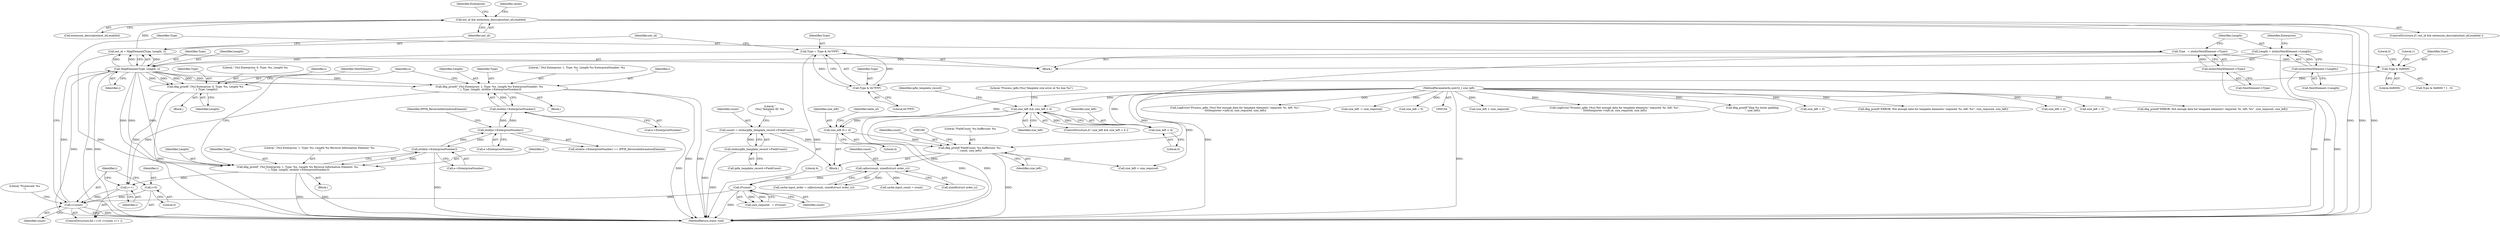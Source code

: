 digraph "0_nfdump_3b006ededaf351f1723aea6c727c9edd1b1fff9b@array" {
"1000354" [label="(Call,ext_id && extension_descriptor[ext_id].enabled)"];
"1000347" [label="(Call,ext_id = MapElement(Type, Length, i))"];
"1000349" [label="(Call,MapElement(Type, Length, i))"];
"1000342" [label="(Call,Type = Type & 0x7FFF)"];
"1000344" [label="(Call,Type & 0x7FFF)"];
"1000337" [label="(Call,Type & 0x8000)"];
"1000322" [label="(Call,Type   = ntohs(NextElement->Type))"];
"1000324" [label="(Call,ntohs(NextElement->Type))"];
"1000328" [label="(Call,Length = ntohs(NextElement->Length))"];
"1000330" [label="(Call,ntohs(NextElement->Length))"];
"1000312" [label="(Call,i<count)"];
"1000309" [label="(Call,i=0)"];
"1000315" [label="(Call,i++)"];
"1000448" [label="(Call,dbg_printf(\" [%i] Enterprise: 0, Type: %u, Length %u\n\", i, Type, Length))"];
"1000430" [label="(Call,dbg_printf(\" [%i] Enterprise: 1, Type: %u, Length %u EnterpriseNumber: %u\n\", i, Type, Length, ntohl(e->EnterpriseNumber)))"];
"1000435" [label="(Call,ntohl(e->EnterpriseNumber))"];
"1000413" [label="(Call,ntohl(e->EnterpriseNumber))"];
"1000424" [label="(Call,ntohl(e->EnterpriseNumber))"];
"1000419" [label="(Call,dbg_printf(\" [%i] Enterprise: 1, Type: %u, Length %u Reverse Information Element: %u\n\", i, Type, Length, ntohl(e->EnterpriseNumber)))"];
"1000279" [label="(Call,4*count)"];
"1000252" [label="(Call,calloc(count, sizeof(struct order_s)))"];
"1000174" [label="(Call,dbg_printf(\"FieldCount: %u buffersize: %u\n\", count, size_left))"];
"1000160" [label="(Call,count\t = ntohs(ipfix_template_record->FieldCount))"];
"1000162" [label="(Call,ntohs(ipfix_template_record->FieldCount))"];
"1000151" [label="(Call,size_left \t\t-= 4)"];
"1000125" [label="(Call,size_left && size_left < 4)"];
"1000127" [label="(Call,size_left < 4)"];
"1000107" [label="(MethodParameterIn,uint32_t size_left)"];
"1000412" [label="(Call,ntohl(e->EnterpriseNumber) == IPFIX_ReverseInformationElement)"];
"1000393" [label="(Call,size_left < size_required)"];
"1000397" [label="(Call,LogError(\"Process_ipfix: [%u] Not enough data for template elements! required: %i, left: %u\", \n\t\t\t\t\t\t\texporter->info.id, size_required, size_left))"];
"1000424" [label="(Call,ntohl(e->EnterpriseNumber))"];
"1000632" [label="(Call,dbg_printf(\"Skip %u bytes padding\n\", size_left))"];
"1000147" [label="(Identifier,ipfix_template_record)"];
"1000142" [label="(Call,size_left = 0)"];
"1000174" [label="(Call,dbg_printf(\"FieldCount: %u buffersize: %u\n\", count, size_left))"];
"1000340" [label="(Literal,1)"];
"1000151" [label="(Call,size_left \t\t-= 4)"];
"1000348" [label="(Identifier,ext_id)"];
"1000296" [label="(Call,dbg_printf(\"ERROR: Not enough data for template elements! required: %i, left: %u\", size_required, size_left))"];
"1000413" [label="(Call,ntohl(e->EnterpriseNumber))"];
"1000124" [label="(ControlStructure,if ( size_left && size_left < 4 ))"];
"1000313" [label="(Identifier,i)"];
"1000316" [label="(Identifier,i)"];
"1000163" [label="(Call,ipfix_template_record->FieldCount)"];
"1000356" [label="(Call,extension_descriptor[ext_id].enabled)"];
"1000350" [label="(Identifier,Type)"];
"1000162" [label="(Call,ntohs(ipfix_template_record->FieldCount))"];
"1000628" [label="(Call,size_left < 4)"];
"1000252" [label="(Call,calloc(count, sizeof(struct order_s)))"];
"1000125" [label="(Call,size_left && size_left < 4)"];
"1000344" [label="(Call,Type & 0x7FFF)"];
"1000330" [label="(Call,ntohs(NextElement->Length))"];
"1000129" [label="(Literal,4)"];
"1000116" [label="(Block,)"];
"1000435" [label="(Call,ntohl(e->EnterpriseNumber))"];
"1000447" [label="(Block,)"];
"1000338" [label="(Identifier,Type)"];
"1000325" [label="(Call,NextElement->Type)"];
"1000635" [label="(Call,size_left = 0)"];
"1000322" [label="(Call,Type   = ntohs(NextElement->Type))"];
"1000323" [label="(Identifier,Type)"];
"1000433" [label="(Identifier,Type)"];
"1000355" [label="(Identifier,ext_id)"];
"1000153" [label="(Literal,4)"];
"1000431" [label="(Literal,\" [%i] Enterprise: 1, Type: %u, Length %u EnterpriseNumber: %u\n\")"];
"1000422" [label="(Identifier,Type)"];
"1000331" [label="(Call,NextElement->Length)"];
"1000406" [label="(Call,dbg_printf(\"ERROR: Not enough data for template elements! required: %i, left: %u\", size_required, size_left))"];
"1000414" [label="(Call,e->EnterpriseNumber)"];
"1000160" [label="(Call,count\t = ntohs(ipfix_template_record->FieldCount))"];
"1000280" [label="(Literal,4)"];
"1000253" [label="(Identifier,count)"];
"1000429" [label="(Block,)"];
"1000310" [label="(Identifier,i)"];
"1000161" [label="(Identifier,count)"];
"1000317" [label="(Block,)"];
"1000432" [label="(Identifier,i)"];
"1000177" [label="(Identifier,size_left)"];
"1000341" [label="(Literal,0)"];
"1000353" [label="(ControlStructure,if ( ext_id && extension_descriptor[ext_id].enabled ))"];
"1000167" [label="(Literal,\"\n[%u] Template ID: %u\n\")"];
"1000647" [label="(MethodReturn,static void)"];
"1000451" [label="(Identifier,Type)"];
"1000127" [label="(Call,size_left < 4)"];
"1000283" [label="(Call,size_left < size_required)"];
"1000152" [label="(Identifier,size_left)"];
"1000352" [label="(Identifier,i)"];
"1000328" [label="(Call,Length = ntohs(NextElement->Length))"];
"1000132" [label="(Literal,\"Process_ipfix [%u] Template size error at %s line %u\")"];
"1000436" [label="(Call,e->EnterpriseNumber)"];
"1000351" [label="(Identifier,Length)"];
"1000175" [label="(Literal,\"FieldCount: %u buffersize: %u\n\")"];
"1000335" [label="(Identifier,Enterprise)"];
"1000456" [label="(Literal,\"Processed: %u\n\")"];
"1000448" [label="(Call,dbg_printf(\" [%i] Enterprise: 0, Type: %u, Length %u\n\", i, Type, Length))"];
"1000449" [label="(Literal,\" [%i] Enterprise: 0, Type: %u, Length %u\n\")"];
"1000107" [label="(MethodParameterIn,uint32_t size_left)"];
"1000287" [label="(Call,LogError(\"Process_ipfix: [%u] Not enough data for template elements! required: %i, left: %u\", \n\t\t\t\t\texporter->info.id, size_required, size_left))"];
"1000345" [label="(Identifier,Type)"];
"1000452" [label="(Identifier,Length)"];
"1000381" [label="(Identifier,Enterprise)"];
"1000343" [label="(Identifier,Type)"];
"1000126" [label="(Identifier,size_left)"];
"1000324" [label="(Call,ntohs(NextElement->Type))"];
"1000420" [label="(Literal,\" [%i] Enterprise: 1, Type: %u, Length %u Reverse Information Element: %u\n\")"];
"1000339" [label="(Literal,0x8000)"];
"1000418" [label="(Block,)"];
"1000430" [label="(Call,dbg_printf(\" [%i] Enterprise: 1, Type: %u, Length %u EnterpriseNumber: %u\n\", i, Type, Length, ntohl(e->EnterpriseNumber)))"];
"1000354" [label="(Call,ext_id && extension_descriptor[ext_id].enabled)"];
"1000155" [label="(Identifier,table_id)"];
"1000425" [label="(Call,e->EnterpriseNumber)"];
"1000128" [label="(Identifier,size_left)"];
"1000617" [label="(Call,size_left -= size_required)"];
"1000342" [label="(Call,Type = Type & 0x7FFF)"];
"1000311" [label="(Literal,0)"];
"1000312" [label="(Call,i<count)"];
"1000315" [label="(Call,i++)"];
"1000366" [label="(Identifier,cache)"];
"1000279" [label="(Call,4*count)"];
"1000450" [label="(Identifier,i)"];
"1000419" [label="(Call,dbg_printf(\" [%i] Enterprise: 1, Type: %u, Length %u Reverse Information Element: %u\n\", i, Type, Length, ntohl(e->EnterpriseNumber)))"];
"1000434" [label="(Identifier,Length)"];
"1000268" [label="(Call,size_left = 0)"];
"1000346" [label="(Literal,0x7FFF)"];
"1000440" [label="(Identifier,e)"];
"1000176" [label="(Identifier,count)"];
"1000347" [label="(Call,ext_id = MapElement(Type, Length, i))"];
"1000272" [label="(Call,cache.input_count = count)"];
"1000421" [label="(Identifier,i)"];
"1000417" [label="(Identifier,IPFIX_ReverseInformationElement)"];
"1000329" [label="(Identifier,Length)"];
"1000254" [label="(Call,sizeof(struct order_s))"];
"1000336" [label="(Call,Type & 0x8000 ? 1 : 0)"];
"1000454" [label="(Identifier,NextElement)"];
"1000277" [label="(Call,size_required   = 4*count)"];
"1000281" [label="(Identifier,count)"];
"1000309" [label="(Call,i=0)"];
"1000423" [label="(Identifier,Length)"];
"1000349" [label="(Call,MapElement(Type, Length, i))"];
"1000314" [label="(Identifier,count)"];
"1000337" [label="(Call,Type & 0x8000)"];
"1000248" [label="(Call,cache.input_order = calloc(count, sizeof(struct order_s)))"];
"1000308" [label="(ControlStructure,for ( i=0; i<count; i++ ))"];
"1000354" -> "1000353"  [label="AST: "];
"1000354" -> "1000355"  [label="CFG: "];
"1000354" -> "1000356"  [label="CFG: "];
"1000355" -> "1000354"  [label="AST: "];
"1000356" -> "1000354"  [label="AST: "];
"1000366" -> "1000354"  [label="CFG: "];
"1000381" -> "1000354"  [label="CFG: "];
"1000354" -> "1000647"  [label="DDG: "];
"1000354" -> "1000647"  [label="DDG: "];
"1000354" -> "1000647"  [label="DDG: "];
"1000347" -> "1000354"  [label="DDG: "];
"1000347" -> "1000317"  [label="AST: "];
"1000347" -> "1000349"  [label="CFG: "];
"1000348" -> "1000347"  [label="AST: "];
"1000349" -> "1000347"  [label="AST: "];
"1000355" -> "1000347"  [label="CFG: "];
"1000347" -> "1000647"  [label="DDG: "];
"1000349" -> "1000347"  [label="DDG: "];
"1000349" -> "1000347"  [label="DDG: "];
"1000349" -> "1000347"  [label="DDG: "];
"1000349" -> "1000352"  [label="CFG: "];
"1000350" -> "1000349"  [label="AST: "];
"1000351" -> "1000349"  [label="AST: "];
"1000352" -> "1000349"  [label="AST: "];
"1000349" -> "1000647"  [label="DDG: "];
"1000349" -> "1000647"  [label="DDG: "];
"1000349" -> "1000647"  [label="DDG: "];
"1000342" -> "1000349"  [label="DDG: "];
"1000328" -> "1000349"  [label="DDG: "];
"1000312" -> "1000349"  [label="DDG: "];
"1000349" -> "1000419"  [label="DDG: "];
"1000349" -> "1000419"  [label="DDG: "];
"1000349" -> "1000419"  [label="DDG: "];
"1000349" -> "1000430"  [label="DDG: "];
"1000349" -> "1000430"  [label="DDG: "];
"1000349" -> "1000430"  [label="DDG: "];
"1000349" -> "1000448"  [label="DDG: "];
"1000349" -> "1000448"  [label="DDG: "];
"1000349" -> "1000448"  [label="DDG: "];
"1000342" -> "1000317"  [label="AST: "];
"1000342" -> "1000344"  [label="CFG: "];
"1000343" -> "1000342"  [label="AST: "];
"1000344" -> "1000342"  [label="AST: "];
"1000348" -> "1000342"  [label="CFG: "];
"1000342" -> "1000647"  [label="DDG: "];
"1000344" -> "1000342"  [label="DDG: "];
"1000344" -> "1000342"  [label="DDG: "];
"1000344" -> "1000346"  [label="CFG: "];
"1000345" -> "1000344"  [label="AST: "];
"1000346" -> "1000344"  [label="AST: "];
"1000337" -> "1000344"  [label="DDG: "];
"1000337" -> "1000336"  [label="AST: "];
"1000337" -> "1000339"  [label="CFG: "];
"1000338" -> "1000337"  [label="AST: "];
"1000339" -> "1000337"  [label="AST: "];
"1000340" -> "1000337"  [label="CFG: "];
"1000341" -> "1000337"  [label="CFG: "];
"1000322" -> "1000337"  [label="DDG: "];
"1000322" -> "1000317"  [label="AST: "];
"1000322" -> "1000324"  [label="CFG: "];
"1000323" -> "1000322"  [label="AST: "];
"1000324" -> "1000322"  [label="AST: "];
"1000329" -> "1000322"  [label="CFG: "];
"1000322" -> "1000647"  [label="DDG: "];
"1000324" -> "1000322"  [label="DDG: "];
"1000324" -> "1000325"  [label="CFG: "];
"1000325" -> "1000324"  [label="AST: "];
"1000324" -> "1000647"  [label="DDG: "];
"1000328" -> "1000317"  [label="AST: "];
"1000328" -> "1000330"  [label="CFG: "];
"1000329" -> "1000328"  [label="AST: "];
"1000330" -> "1000328"  [label="AST: "];
"1000335" -> "1000328"  [label="CFG: "];
"1000328" -> "1000647"  [label="DDG: "];
"1000330" -> "1000328"  [label="DDG: "];
"1000330" -> "1000331"  [label="CFG: "];
"1000331" -> "1000330"  [label="AST: "];
"1000330" -> "1000647"  [label="DDG: "];
"1000312" -> "1000308"  [label="AST: "];
"1000312" -> "1000314"  [label="CFG: "];
"1000313" -> "1000312"  [label="AST: "];
"1000314" -> "1000312"  [label="AST: "];
"1000323" -> "1000312"  [label="CFG: "];
"1000456" -> "1000312"  [label="CFG: "];
"1000312" -> "1000647"  [label="DDG: "];
"1000312" -> "1000647"  [label="DDG: "];
"1000309" -> "1000312"  [label="DDG: "];
"1000315" -> "1000312"  [label="DDG: "];
"1000279" -> "1000312"  [label="DDG: "];
"1000309" -> "1000308"  [label="AST: "];
"1000309" -> "1000311"  [label="CFG: "];
"1000310" -> "1000309"  [label="AST: "];
"1000311" -> "1000309"  [label="AST: "];
"1000313" -> "1000309"  [label="CFG: "];
"1000315" -> "1000308"  [label="AST: "];
"1000315" -> "1000316"  [label="CFG: "];
"1000316" -> "1000315"  [label="AST: "];
"1000313" -> "1000315"  [label="CFG: "];
"1000448" -> "1000315"  [label="DDG: "];
"1000430" -> "1000315"  [label="DDG: "];
"1000419" -> "1000315"  [label="DDG: "];
"1000448" -> "1000447"  [label="AST: "];
"1000448" -> "1000452"  [label="CFG: "];
"1000449" -> "1000448"  [label="AST: "];
"1000450" -> "1000448"  [label="AST: "];
"1000451" -> "1000448"  [label="AST: "];
"1000452" -> "1000448"  [label="AST: "];
"1000454" -> "1000448"  [label="CFG: "];
"1000448" -> "1000647"  [label="DDG: "];
"1000430" -> "1000429"  [label="AST: "];
"1000430" -> "1000435"  [label="CFG: "];
"1000431" -> "1000430"  [label="AST: "];
"1000432" -> "1000430"  [label="AST: "];
"1000433" -> "1000430"  [label="AST: "];
"1000434" -> "1000430"  [label="AST: "];
"1000435" -> "1000430"  [label="AST: "];
"1000440" -> "1000430"  [label="CFG: "];
"1000430" -> "1000647"  [label="DDG: "];
"1000430" -> "1000647"  [label="DDG: "];
"1000435" -> "1000430"  [label="DDG: "];
"1000435" -> "1000436"  [label="CFG: "];
"1000436" -> "1000435"  [label="AST: "];
"1000435" -> "1000647"  [label="DDG: "];
"1000435" -> "1000413"  [label="DDG: "];
"1000413" -> "1000435"  [label="DDG: "];
"1000413" -> "1000412"  [label="AST: "];
"1000413" -> "1000414"  [label="CFG: "];
"1000414" -> "1000413"  [label="AST: "];
"1000417" -> "1000413"  [label="CFG: "];
"1000413" -> "1000412"  [label="DDG: "];
"1000424" -> "1000413"  [label="DDG: "];
"1000413" -> "1000424"  [label="DDG: "];
"1000424" -> "1000419"  [label="AST: "];
"1000424" -> "1000425"  [label="CFG: "];
"1000425" -> "1000424"  [label="AST: "];
"1000419" -> "1000424"  [label="CFG: "];
"1000424" -> "1000647"  [label="DDG: "];
"1000424" -> "1000419"  [label="DDG: "];
"1000419" -> "1000418"  [label="AST: "];
"1000420" -> "1000419"  [label="AST: "];
"1000421" -> "1000419"  [label="AST: "];
"1000422" -> "1000419"  [label="AST: "];
"1000423" -> "1000419"  [label="AST: "];
"1000440" -> "1000419"  [label="CFG: "];
"1000419" -> "1000647"  [label="DDG: "];
"1000419" -> "1000647"  [label="DDG: "];
"1000279" -> "1000277"  [label="AST: "];
"1000279" -> "1000281"  [label="CFG: "];
"1000280" -> "1000279"  [label="AST: "];
"1000281" -> "1000279"  [label="AST: "];
"1000277" -> "1000279"  [label="CFG: "];
"1000279" -> "1000647"  [label="DDG: "];
"1000279" -> "1000277"  [label="DDG: "];
"1000279" -> "1000277"  [label="DDG: "];
"1000252" -> "1000279"  [label="DDG: "];
"1000252" -> "1000248"  [label="AST: "];
"1000252" -> "1000254"  [label="CFG: "];
"1000253" -> "1000252"  [label="AST: "];
"1000254" -> "1000252"  [label="AST: "];
"1000248" -> "1000252"  [label="CFG: "];
"1000252" -> "1000248"  [label="DDG: "];
"1000174" -> "1000252"  [label="DDG: "];
"1000252" -> "1000272"  [label="DDG: "];
"1000174" -> "1000116"  [label="AST: "];
"1000174" -> "1000177"  [label="CFG: "];
"1000175" -> "1000174"  [label="AST: "];
"1000176" -> "1000174"  [label="AST: "];
"1000177" -> "1000174"  [label="AST: "];
"1000180" -> "1000174"  [label="CFG: "];
"1000174" -> "1000647"  [label="DDG: "];
"1000160" -> "1000174"  [label="DDG: "];
"1000151" -> "1000174"  [label="DDG: "];
"1000107" -> "1000174"  [label="DDG: "];
"1000174" -> "1000283"  [label="DDG: "];
"1000160" -> "1000116"  [label="AST: "];
"1000160" -> "1000162"  [label="CFG: "];
"1000161" -> "1000160"  [label="AST: "];
"1000162" -> "1000160"  [label="AST: "];
"1000167" -> "1000160"  [label="CFG: "];
"1000160" -> "1000647"  [label="DDG: "];
"1000162" -> "1000160"  [label="DDG: "];
"1000162" -> "1000163"  [label="CFG: "];
"1000163" -> "1000162"  [label="AST: "];
"1000162" -> "1000647"  [label="DDG: "];
"1000151" -> "1000116"  [label="AST: "];
"1000151" -> "1000153"  [label="CFG: "];
"1000152" -> "1000151"  [label="AST: "];
"1000153" -> "1000151"  [label="AST: "];
"1000155" -> "1000151"  [label="CFG: "];
"1000125" -> "1000151"  [label="DDG: "];
"1000107" -> "1000151"  [label="DDG: "];
"1000125" -> "1000124"  [label="AST: "];
"1000125" -> "1000126"  [label="CFG: "];
"1000125" -> "1000127"  [label="CFG: "];
"1000126" -> "1000125"  [label="AST: "];
"1000127" -> "1000125"  [label="AST: "];
"1000132" -> "1000125"  [label="CFG: "];
"1000147" -> "1000125"  [label="CFG: "];
"1000125" -> "1000647"  [label="DDG: "];
"1000125" -> "1000647"  [label="DDG: "];
"1000127" -> "1000125"  [label="DDG: "];
"1000127" -> "1000125"  [label="DDG: "];
"1000107" -> "1000125"  [label="DDG: "];
"1000127" -> "1000129"  [label="CFG: "];
"1000128" -> "1000127"  [label="AST: "];
"1000129" -> "1000127"  [label="AST: "];
"1000107" -> "1000127"  [label="DDG: "];
"1000107" -> "1000104"  [label="AST: "];
"1000107" -> "1000647"  [label="DDG: "];
"1000107" -> "1000142"  [label="DDG: "];
"1000107" -> "1000268"  [label="DDG: "];
"1000107" -> "1000283"  [label="DDG: "];
"1000107" -> "1000287"  [label="DDG: "];
"1000107" -> "1000296"  [label="DDG: "];
"1000107" -> "1000393"  [label="DDG: "];
"1000107" -> "1000397"  [label="DDG: "];
"1000107" -> "1000406"  [label="DDG: "];
"1000107" -> "1000617"  [label="DDG: "];
"1000107" -> "1000628"  [label="DDG: "];
"1000107" -> "1000632"  [label="DDG: "];
"1000107" -> "1000635"  [label="DDG: "];
}
